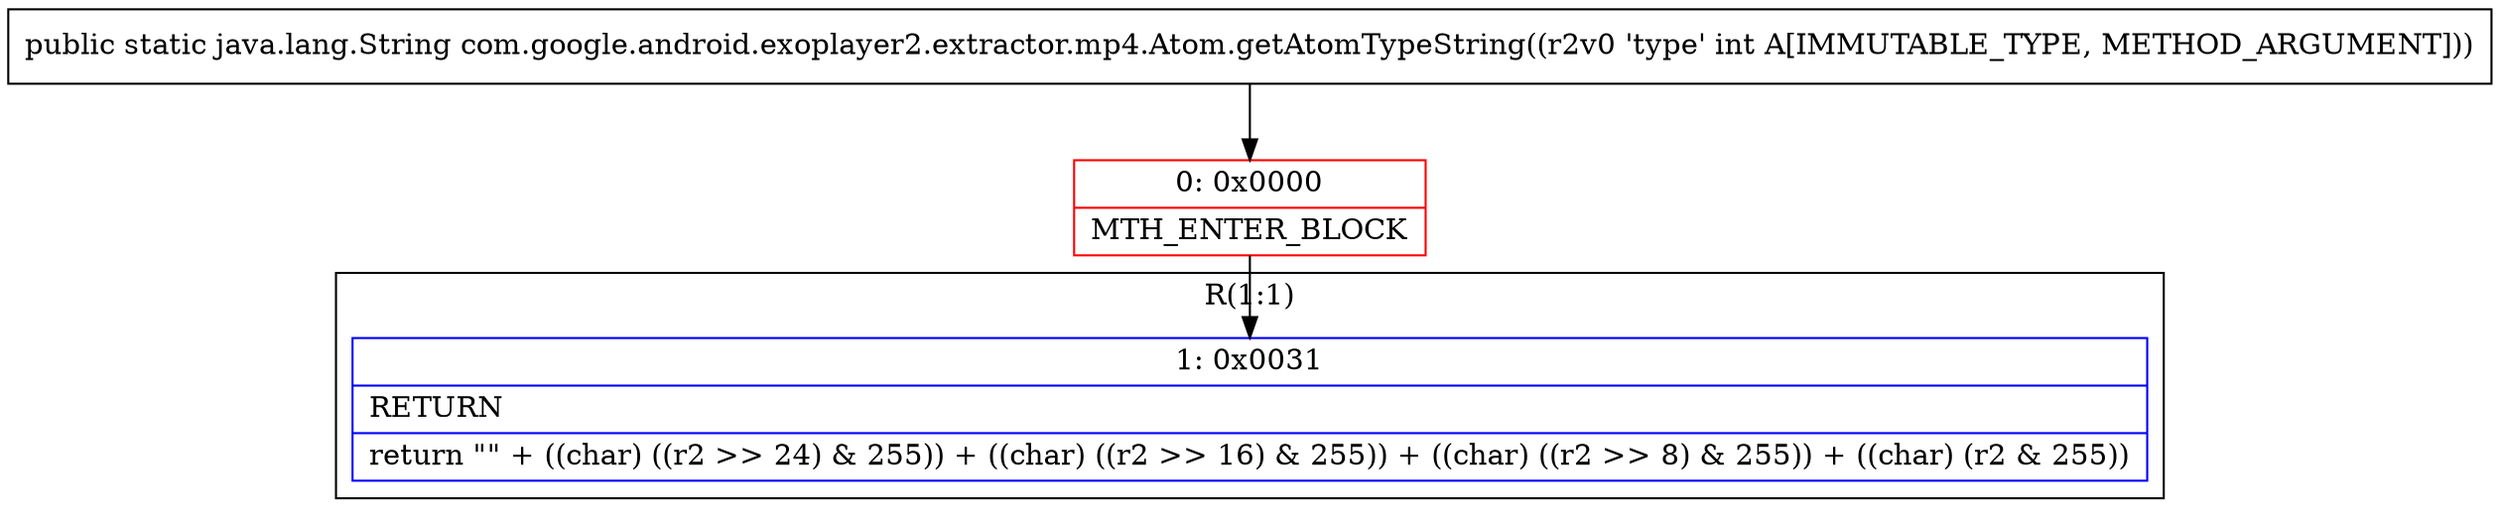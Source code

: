 digraph "CFG forcom.google.android.exoplayer2.extractor.mp4.Atom.getAtomTypeString(I)Ljava\/lang\/String;" {
subgraph cluster_Region_1325423577 {
label = "R(1:1)";
node [shape=record,color=blue];
Node_1 [shape=record,label="{1\:\ 0x0031|RETURN\l|return \"\" + ((char) ((r2 \>\> 24) & 255)) + ((char) ((r2 \>\> 16) & 255)) + ((char) ((r2 \>\> 8) & 255)) + ((char) (r2 & 255))\l}"];
}
Node_0 [shape=record,color=red,label="{0\:\ 0x0000|MTH_ENTER_BLOCK\l}"];
MethodNode[shape=record,label="{public static java.lang.String com.google.android.exoplayer2.extractor.mp4.Atom.getAtomTypeString((r2v0 'type' int A[IMMUTABLE_TYPE, METHOD_ARGUMENT])) }"];
MethodNode -> Node_0;
Node_0 -> Node_1;
}

